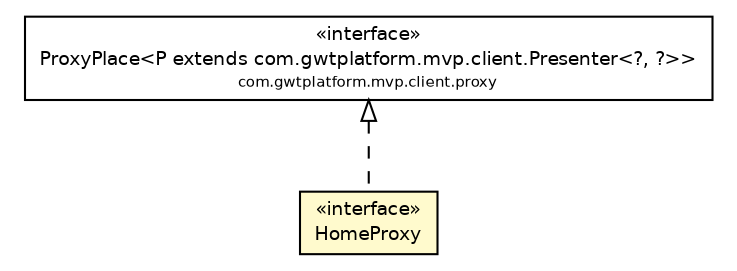 #!/usr/local/bin/dot
#
# Class diagram 
# Generated by UmlGraph version 4.6 (http://www.spinellis.gr/sw/umlgraph)
#

digraph G {
	edge [fontname="Helvetica",fontsize=10,labelfontname="Helvetica",labelfontsize=10];
	node [fontname="Helvetica",fontsize=10,shape=plaintext];
	// br.net.meditec.client.telas.home.HomePresenter.HomeProxy
	c5089 [label=<<table border="0" cellborder="1" cellspacing="0" cellpadding="2" port="p" bgcolor="lemonChiffon" href="./HomePresenter.HomeProxy.html">
		<tr><td><table border="0" cellspacing="0" cellpadding="1">
			<tr><td> &laquo;interface&raquo; </td></tr>
			<tr><td> HomeProxy </td></tr>
		</table></td></tr>
		</table>>, fontname="Helvetica", fontcolor="black", fontsize=9.0];
	//br.net.meditec.client.telas.home.HomePresenter.HomeProxy implements com.gwtplatform.mvp.client.proxy.ProxyPlace<P extends com.gwtplatform.mvp.client.Presenter<?, ?>>
	c5113:p -> c5089:p [dir=back,arrowtail=empty,style=dashed];
	// com.gwtplatform.mvp.client.proxy.ProxyPlace<P extends com.gwtplatform.mvp.client.Presenter<?, ?>>
	c5113 [label=<<table border="0" cellborder="1" cellspacing="0" cellpadding="2" port="p" href="http://java.sun.com/j2se/1.4.2/docs/api/com/gwtplatform/mvp/client/proxy/ProxyPlace.html">
		<tr><td><table border="0" cellspacing="0" cellpadding="1">
			<tr><td> &laquo;interface&raquo; </td></tr>
			<tr><td> ProxyPlace&lt;P extends com.gwtplatform.mvp.client.Presenter&lt;?, ?&gt;&gt; </td></tr>
			<tr><td><font point-size="7.0"> com.gwtplatform.mvp.client.proxy </font></td></tr>
		</table></td></tr>
		</table>>, fontname="Helvetica", fontcolor="black", fontsize=9.0];
}


